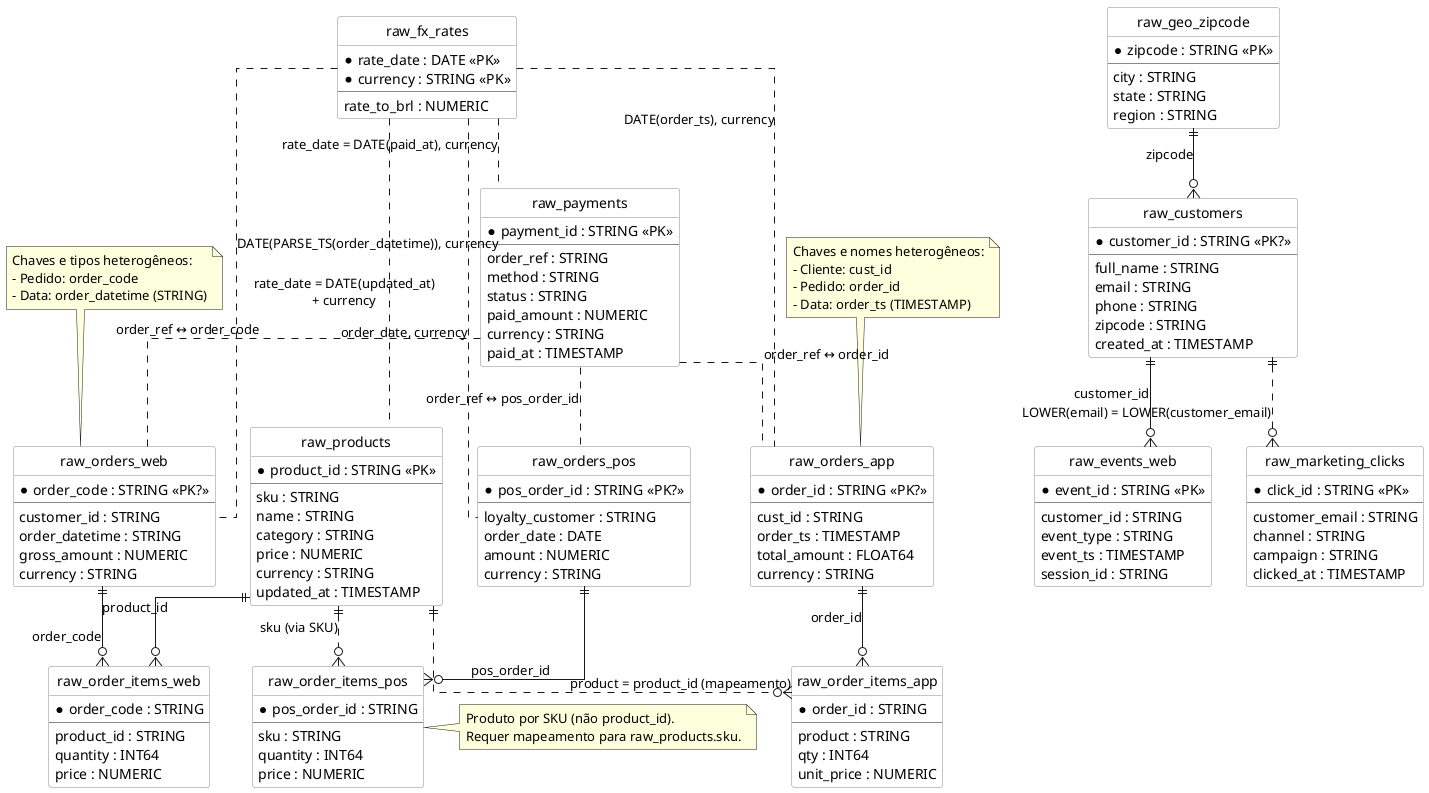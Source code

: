 @startuml
' ==============
' ER - RAW SEEDS
' ==============
hide circle
skinparam linetype ortho
skinparam class {
  BackgroundColor White
  BorderColor #888
}

' ===== Clientes / Geo =====
entity "raw_customers" as raw_customers {
  * customer_id : STRING <<PK?>>
  --
  full_name : STRING
  email : STRING
  phone : STRING
  zipcode : STRING
  created_at : TIMESTAMP
}

entity "raw_geo_zipcode" as raw_geo_zipcode {
  * zipcode : STRING <<PK>>
  --
  city : STRING
  state : STRING
  region : STRING
}

' Ligação direta (zipcode)
raw_geo_zipcode ||--o{ raw_customers : "zipcode"

' ===== Produtos / FX =====
entity "raw_products" as raw_products {
  * product_id : STRING <<PK>>
  --
  sku : STRING
  name : STRING
  category : STRING
  price : NUMERIC
  currency : STRING
  updated_at : TIMESTAMP
}

entity "raw_fx_rates" as raw_fx_rates {
  * rate_date : DATE <<PK>>
  * currency : STRING <<PK>>
  --
  rate_to_brl : NUMERIC
}

' Ligação potencial (depende de data/currency)
raw_fx_rates .. raw_products : "rate_date = DATE(updated_at)\n+ currency"

' ===== Pedidos por canal =====
entity "raw_orders_app" as raw_orders_app {
  * order_id : STRING <<PK?>>
  --
  cust_id : STRING
  order_ts : TIMESTAMP
  total_amount : FLOAT64
  currency : STRING
}

entity "raw_orders_web" as raw_orders_web {
  * order_code : STRING <<PK?>>
  --
  customer_id : STRING
  order_datetime : STRING
  gross_amount : NUMERIC
  currency : STRING
}

entity "raw_orders_pos" as raw_orders_pos {
  * pos_order_id : STRING <<PK?>>
  --
  loyalty_customer : STRING
  order_date : DATE
  amount : NUMERIC
  currency : STRING
}

' FX para pedidos (potencial, via data/currency)
raw_fx_rates .. raw_orders_app : "DATE(order_ts), currency"
raw_fx_rates .. raw_orders_web : "DATE(PARSE_TS(order_datetime)), currency"
raw_fx_rates .. raw_orders_pos : "order_date, currency"

' ===== Itens de pedido =====
entity "raw_order_items_app" as raw_order_items_app {
  * order_id : STRING
  --
  product : STRING
  qty : INT64
  unit_price : NUMERIC
}

entity "raw_order_items_web" as raw_order_items_web {
  * order_code : STRING
  --
  product_id : STRING
  quantity : INT64
  price : NUMERIC
}

entity "raw_order_items_pos" as raw_order_items_pos {
  * pos_order_id : STRING
  --
  sku : STRING
  quantity : INT64
  price : NUMERIC
}

' Ligações diretas por chave de pedido (mesmo nome)
raw_orders_app ||--o{ raw_order_items_app : "order_id"
raw_orders_web ||--o{ raw_order_items_web : "order_code"
raw_orders_pos ||--o{ raw_order_items_pos : "pos_order_id"

' Ligações produto (heterogêneo)
raw_products ||..o{ raw_order_items_app : "product = product_id (mapeamento)"
raw_products ||--o{ raw_order_items_web : "product_id"
raw_products ||..o{ raw_order_items_pos : "sku (via SKU)"

' ===== Pagamentos =====
entity "raw_payments" as raw_payments {
  * payment_id : STRING <<PK>>
  --
  order_ref : STRING
  method : STRING
  status : STRING
  paid_amount : NUMERIC
  currency : STRING
  paid_at : TIMESTAMP
}

' Referência polimórfica: pode apontar para qualquer canal (mapeamento necessário)
raw_payments .. raw_orders_app : "order_ref ↔ order_id"
raw_payments .. raw_orders_web : "order_ref ↔ order_code"
raw_payments .. raw_orders_pos : "order_ref ↔ pos_order_id"

' FX para pagamentos (potencial, via data/currency)
raw_fx_rates .. raw_payments : "rate_date = DATE(paid_at), currency"

' ===== Tráfego / Marketing =====
entity "raw_events_web" as raw_events_web {
  * event_id : STRING <<PK>>
  --
  customer_id : STRING
  event_type : STRING
  event_ts : TIMESTAMP
  session_id : STRING
}

entity "raw_marketing_clicks" as raw_marketing_clicks {
  * click_id : STRING <<PK>>
  --
  customer_email : STRING
  channel : STRING
  campaign : STRING
  clicked_at : TIMESTAMP
}

' Ligações de audiência
raw_customers ||--o{ raw_events_web : "customer_id"
raw_customers ||..o{ raw_marketing_clicks : "LOWER(email) = LOWER(customer_email)"

' ===== Notas Didáticas =====
note top of raw_orders_app
Chaves e nomes heterogêneos:
- Cliente: cust_id
- Pedido: order_id
- Data: order_ts (TIMESTAMP)
end note

note top of raw_orders_web
Chaves e tipos heterogêneos:
- Pedido: order_code
- Data: order_datetime (STRING)
end note

note right of raw_order_items_pos
Produto por SKU (não product_id).
Requer mapeamento para raw_products.sku.
end note

@enduml
